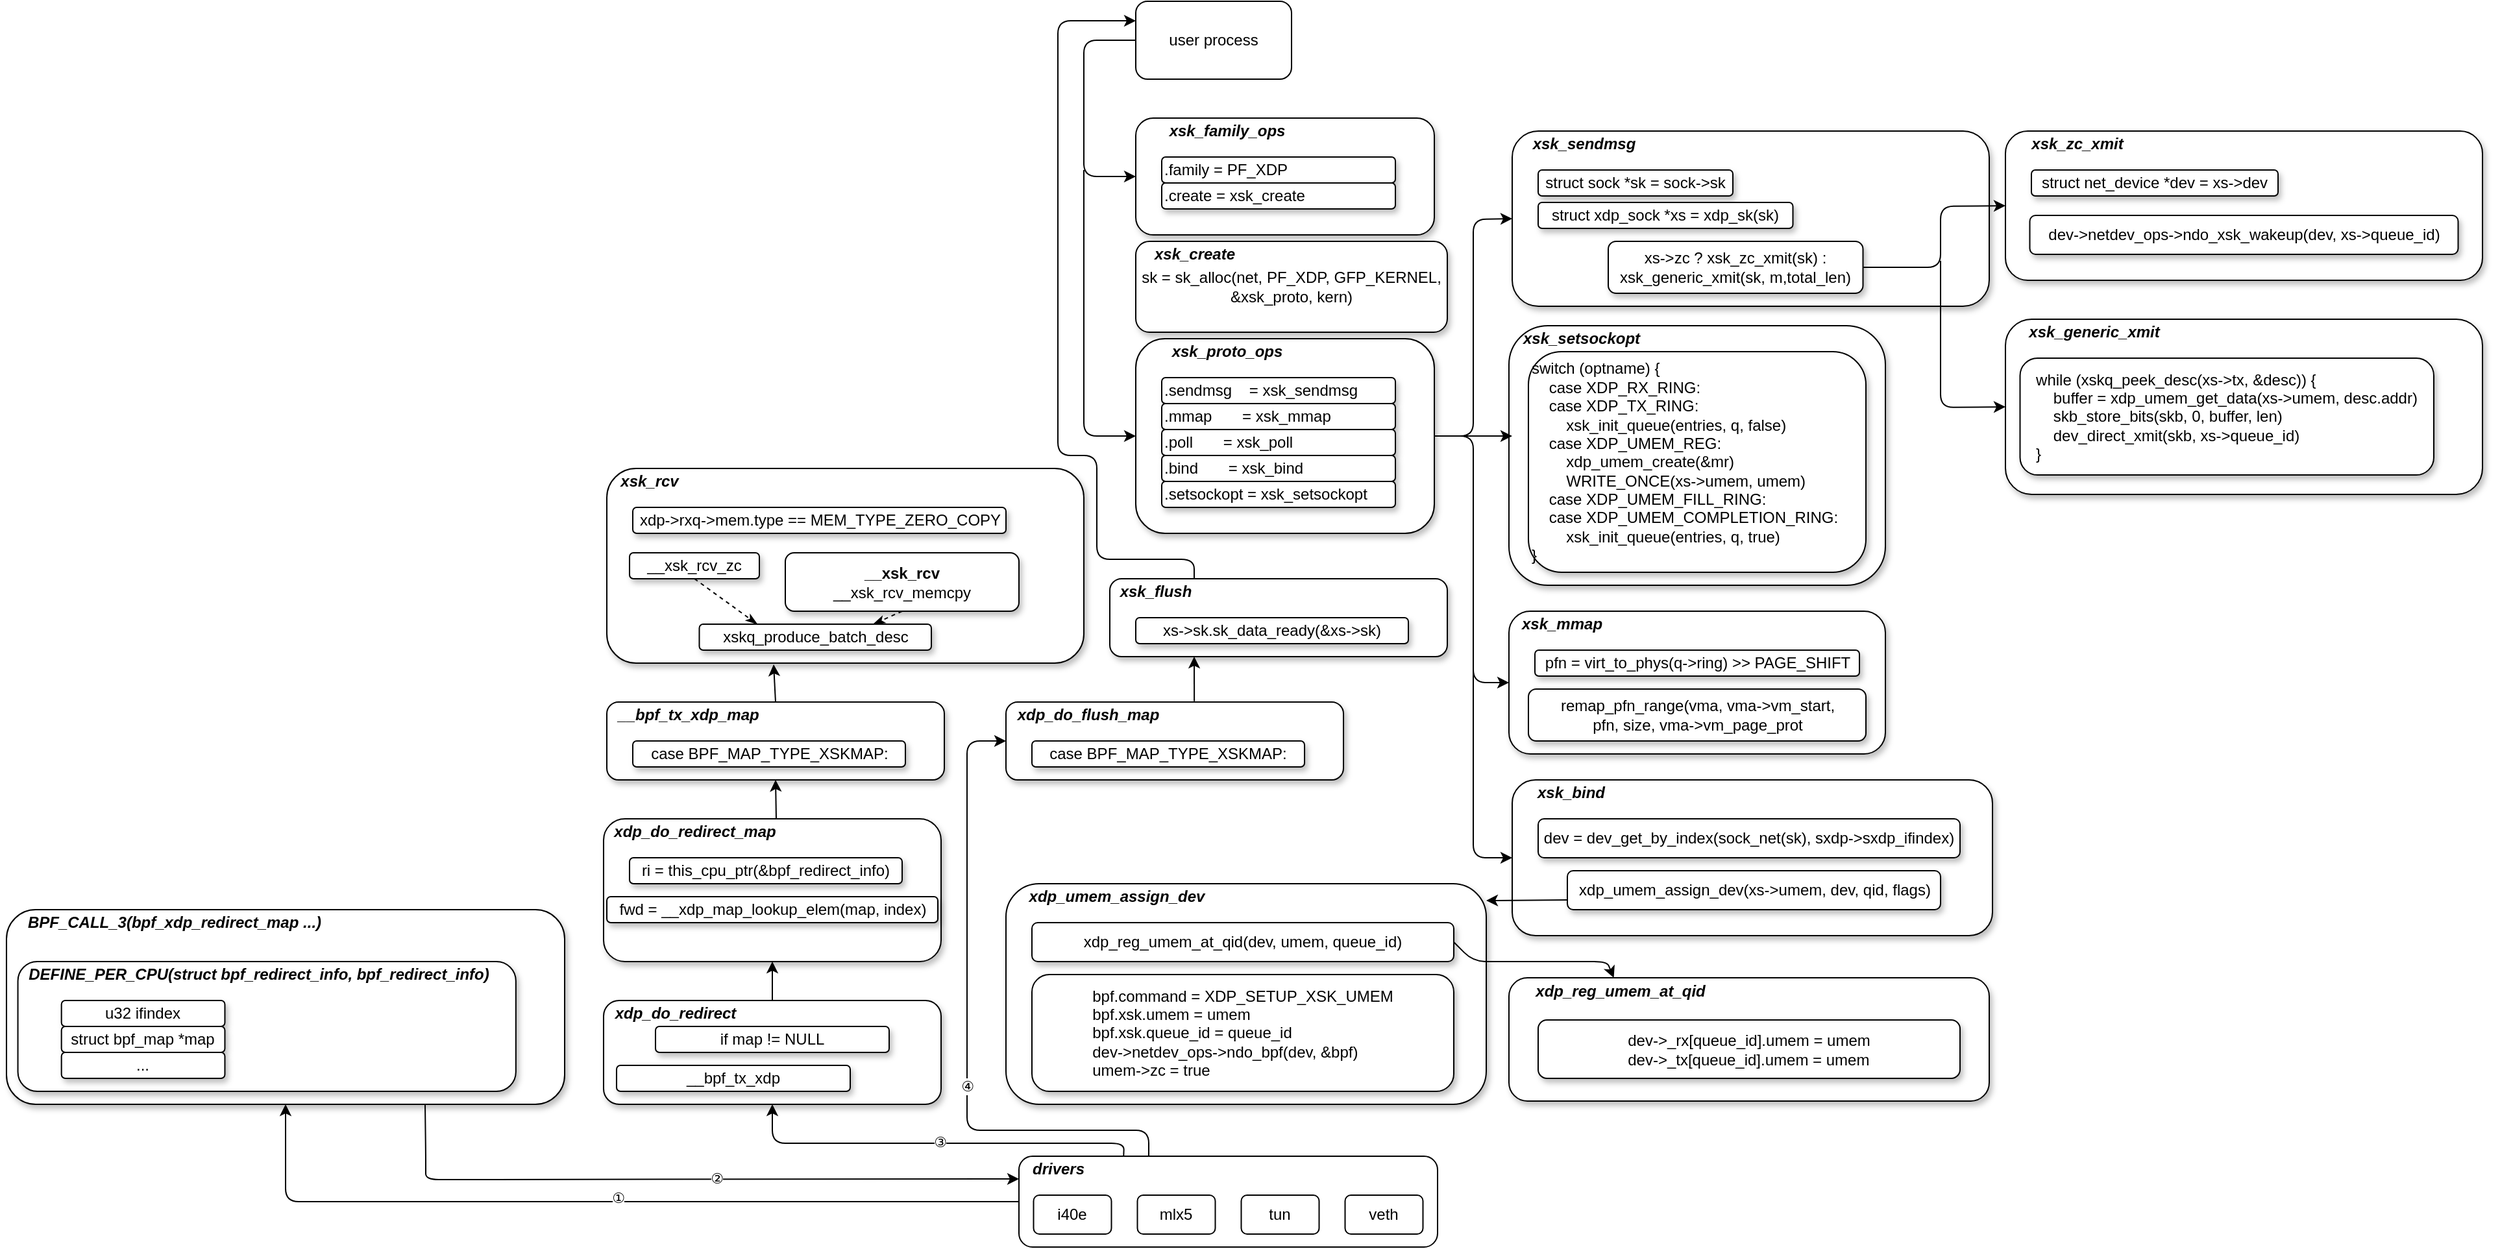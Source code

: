 <mxfile version="13.3.5" type="github">
  <diagram id="UsODh_B02LaGBhSNhIkN" name="第 1 页">
    <mxGraphModel dx="2137" dy="1911" grid="1" gridSize="10" guides="1" tooltips="1" connect="1" arrows="1" fold="1" page="1" pageScale="1" pageWidth="827" pageHeight="1169" math="0" shadow="0">
      <root>
        <mxCell id="0" />
        <mxCell id="1" parent="0" />
        <mxCell id="FbpV2jeqrToNIB41JCx8-16" value="" style="group" vertex="1" connectable="0" parent="1">
          <mxGeometry x="-120" y="-130" width="430" height="150" as="geometry" />
        </mxCell>
        <mxCell id="FbpV2jeqrToNIB41JCx8-5" value="" style="group" vertex="1" connectable="0" parent="FbpV2jeqrToNIB41JCx8-16">
          <mxGeometry width="430" height="150" as="geometry" />
        </mxCell>
        <mxCell id="_XcDRv5XE8WnniG2f3Z3-12" value="" style="rounded=1;whiteSpace=wrap;html=1;shadow=1;" parent="FbpV2jeqrToNIB41JCx8-5" vertex="1">
          <mxGeometry width="430" height="150" as="geometry" />
        </mxCell>
        <mxCell id="_XcDRv5XE8WnniG2f3Z3-13" value="&lt;b&gt;&lt;i&gt;BPF_CALL_3(bpf_xdp_redirect_map ...)&lt;/i&gt;&lt;/b&gt;" style="text;html=1;align=center;verticalAlign=middle;resizable=0;points=[];autosize=1;" parent="FbpV2jeqrToNIB41JCx8-5" vertex="1">
          <mxGeometry x="8.776" width="240" height="20" as="geometry" />
        </mxCell>
        <mxCell id="FbpV2jeqrToNIB41JCx8-4" value="" style="group" vertex="1" connectable="0" parent="FbpV2jeqrToNIB41JCx8-5">
          <mxGeometry x="8.78" y="40" width="411.22" height="100" as="geometry" />
        </mxCell>
        <mxCell id="_XcDRv5XE8WnniG2f3Z3-90" value="" style="rounded=1;whiteSpace=wrap;html=1;shadow=1;" parent="FbpV2jeqrToNIB41JCx8-4" vertex="1">
          <mxGeometry width="383.645" height="100" as="geometry" />
        </mxCell>
        <mxCell id="_XcDRv5XE8WnniG2f3Z3-91" value="&lt;b&gt;&lt;i&gt;DEFINE_PER_CPU(struct bpf_redirect_info, bpf_redirect_info)&lt;/i&gt;&lt;/b&gt;" style="text;html=1;align=center;verticalAlign=middle;resizable=0;points=[];autosize=1;" parent="FbpV2jeqrToNIB41JCx8-4" vertex="1">
          <mxGeometry width="370" height="20" as="geometry" />
        </mxCell>
        <mxCell id="FbpV2jeqrToNIB41JCx8-1" value="u32 ifindex" style="rounded=1;whiteSpace=wrap;html=1;shadow=1;" vertex="1" parent="FbpV2jeqrToNIB41JCx8-4">
          <mxGeometry x="33.569" y="30" width="125.884" height="20" as="geometry" />
        </mxCell>
        <mxCell id="FbpV2jeqrToNIB41JCx8-2" value="struct bpf_map *map" style="rounded=1;whiteSpace=wrap;html=1;shadow=1;" vertex="1" parent="FbpV2jeqrToNIB41JCx8-4">
          <mxGeometry x="33.569" y="50" width="125.884" height="20" as="geometry" />
        </mxCell>
        <mxCell id="FbpV2jeqrToNIB41JCx8-3" value="..." style="rounded=1;whiteSpace=wrap;html=1;shadow=1;" vertex="1" parent="FbpV2jeqrToNIB41JCx8-4">
          <mxGeometry x="33.569" y="70" width="125.884" height="20" as="geometry" />
        </mxCell>
        <mxCell id="FbpV2jeqrToNIB41JCx8-56" value="" style="rounded=1;whiteSpace=wrap;html=1;shadow=1;" vertex="1" parent="1">
          <mxGeometry x="340" y="-60" width="260" height="80" as="geometry" />
        </mxCell>
        <mxCell id="FbpV2jeqrToNIB41JCx8-57" value="&lt;b&gt;&lt;i&gt;xdp_do_redirect&lt;/i&gt;&lt;/b&gt;" style="text;html=1;align=center;verticalAlign=middle;resizable=0;points=[];autosize=1;" vertex="1" parent="1">
          <mxGeometry x="340" y="-60" width="110" height="20" as="geometry" />
        </mxCell>
        <mxCell id="FbpV2jeqrToNIB41JCx8-60" value="__bpf_tx_xdp" style="rounded=1;whiteSpace=wrap;html=1;shadow=1;" vertex="1" parent="1">
          <mxGeometry x="350" y="-10" width="180" height="20" as="geometry" />
        </mxCell>
        <mxCell id="FbpV2jeqrToNIB41JCx8-66" value="" style="rounded=1;whiteSpace=wrap;html=1;shadow=1;" vertex="1" parent="1">
          <mxGeometry x="340" y="-200" width="260" height="110" as="geometry" />
        </mxCell>
        <mxCell id="FbpV2jeqrToNIB41JCx8-67" value="&lt;b&gt;&lt;i&gt;xdp_do_redirect_map&lt;/i&gt;&lt;/b&gt;" style="text;html=1;align=center;verticalAlign=middle;resizable=0;points=[];autosize=1;" vertex="1" parent="1">
          <mxGeometry x="340" y="-200" width="140" height="20" as="geometry" />
        </mxCell>
        <mxCell id="FbpV2jeqrToNIB41JCx8-68" value="ri = this_cpu_ptr(&amp;amp;bpf_redirect_info)" style="rounded=1;whiteSpace=wrap;html=1;shadow=1;" vertex="1" parent="1">
          <mxGeometry x="360" y="-170" width="210" height="20" as="geometry" />
        </mxCell>
        <mxCell id="FbpV2jeqrToNIB41JCx8-69" value="fwd = __xdp_map_lookup_elem(map, index)" style="rounded=1;whiteSpace=wrap;html=1;shadow=1;" vertex="1" parent="1">
          <mxGeometry x="342.5" y="-140" width="255" height="20" as="geometry" />
        </mxCell>
        <mxCell id="FbpV2jeqrToNIB41JCx8-71" value="if map != NULL" style="rounded=1;whiteSpace=wrap;html=1;shadow=1;" vertex="1" parent="1">
          <mxGeometry x="380" y="-40" width="180" height="20" as="geometry" />
        </mxCell>
        <mxCell id="FbpV2jeqrToNIB41JCx8-72" value="" style="rounded=1;whiteSpace=wrap;html=1;shadow=1;" vertex="1" parent="1">
          <mxGeometry x="342.5" y="-290" width="260" height="60" as="geometry" />
        </mxCell>
        <mxCell id="FbpV2jeqrToNIB41JCx8-73" value="&lt;b&gt;&lt;i&gt;__bpf_tx_xdp_map&lt;/i&gt;&lt;/b&gt;" style="text;html=1;align=center;verticalAlign=middle;resizable=0;points=[];autosize=1;" vertex="1" parent="1">
          <mxGeometry x="345" y="-290" width="120" height="20" as="geometry" />
        </mxCell>
        <mxCell id="FbpV2jeqrToNIB41JCx8-74" value="case BPF_MAP_TYPE_XSKMAP:" style="rounded=1;whiteSpace=wrap;html=1;shadow=1;" vertex="1" parent="1">
          <mxGeometry x="362.5" y="-260" width="210" height="20" as="geometry" />
        </mxCell>
        <mxCell id="FbpV2jeqrToNIB41JCx8-76" value="" style="rounded=1;whiteSpace=wrap;html=1;shadow=1;" vertex="1" parent="1">
          <mxGeometry x="342.5" y="-470" width="367.5" height="150" as="geometry" />
        </mxCell>
        <mxCell id="FbpV2jeqrToNIB41JCx8-77" value="&lt;b&gt;&lt;i&gt;xsk_rcv&lt;/i&gt;&lt;/b&gt;" style="text;html=1;align=center;verticalAlign=middle;resizable=0;points=[];autosize=1;" vertex="1" parent="1">
          <mxGeometry x="345" y="-470" width="60" height="20" as="geometry" />
        </mxCell>
        <mxCell id="FbpV2jeqrToNIB41JCx8-78" value="xdp-&amp;gt;rxq-&amp;gt;mem.type == MEM_TYPE_ZERO_COPY" style="rounded=1;whiteSpace=wrap;html=1;shadow=1;" vertex="1" parent="1">
          <mxGeometry x="362.5" y="-440" width="287.5" height="20" as="geometry" />
        </mxCell>
        <mxCell id="FbpV2jeqrToNIB41JCx8-79" value="__xsk_rcv_zc" style="rounded=1;whiteSpace=wrap;html=1;shadow=1;" vertex="1" parent="1">
          <mxGeometry x="360" y="-405" width="100" height="20" as="geometry" />
        </mxCell>
        <mxCell id="FbpV2jeqrToNIB41JCx8-80" value="&lt;b&gt;__xsk_rcv&lt;/b&gt;&lt;br&gt;__xsk_rcv_memcpy" style="rounded=1;whiteSpace=wrap;html=1;shadow=1;" vertex="1" parent="1">
          <mxGeometry x="480" y="-405" width="180" height="45" as="geometry" />
        </mxCell>
        <mxCell id="FbpV2jeqrToNIB41JCx8-81" value="xskq_produce_batch_desc" style="rounded=1;whiteSpace=wrap;html=1;shadow=1;" vertex="1" parent="1">
          <mxGeometry x="413.75" y="-350" width="178.75" height="20" as="geometry" />
        </mxCell>
        <mxCell id="FbpV2jeqrToNIB41JCx8-83" value="" style="rounded=1;whiteSpace=wrap;html=1;shadow=1;" vertex="1" parent="1">
          <mxGeometry x="730" y="-385" width="260" height="60" as="geometry" />
        </mxCell>
        <mxCell id="FbpV2jeqrToNIB41JCx8-84" value="&lt;b&gt;&lt;i&gt;xsk_flush&lt;/i&gt;&lt;/b&gt;" style="text;html=1;align=center;verticalAlign=middle;resizable=0;points=[];autosize=1;" vertex="1" parent="1">
          <mxGeometry x="730" y="-385" width="70" height="20" as="geometry" />
        </mxCell>
        <mxCell id="FbpV2jeqrToNIB41JCx8-85" value="xs-&amp;gt;sk.sk_data_ready(&amp;amp;xs-&amp;gt;sk)" style="rounded=1;whiteSpace=wrap;html=1;shadow=1;" vertex="1" parent="1">
          <mxGeometry x="750" y="-355" width="210" height="20" as="geometry" />
        </mxCell>
        <mxCell id="FbpV2jeqrToNIB41JCx8-86" value="" style="rounded=1;whiteSpace=wrap;html=1;shadow=1;" vertex="1" parent="1">
          <mxGeometry x="650" y="-290" width="260" height="60" as="geometry" />
        </mxCell>
        <mxCell id="FbpV2jeqrToNIB41JCx8-87" value="&lt;b&gt;&lt;i&gt;xdp_do_flush_map&lt;/i&gt;&lt;/b&gt;" style="text;html=1;align=center;verticalAlign=middle;resizable=0;points=[];autosize=1;" vertex="1" parent="1">
          <mxGeometry x="652.5" y="-290" width="120" height="20" as="geometry" />
        </mxCell>
        <mxCell id="FbpV2jeqrToNIB41JCx8-88" value="case BPF_MAP_TYPE_XSKMAP:" style="rounded=1;whiteSpace=wrap;html=1;shadow=1;" vertex="1" parent="1">
          <mxGeometry x="670" y="-260" width="210" height="20" as="geometry" />
        </mxCell>
        <mxCell id="FbpV2jeqrToNIB41JCx8-139" value="" style="rounded=1;whiteSpace=wrap;html=1;shadow=1;" vertex="1" parent="1">
          <mxGeometry x="650" y="-150" width="370" height="170" as="geometry" />
        </mxCell>
        <mxCell id="FbpV2jeqrToNIB41JCx8-140" value="&lt;b&gt;&lt;i&gt;xdp_umem_assign_dev&lt;/i&gt;&lt;/b&gt;" style="text;html=1;align=center;verticalAlign=middle;resizable=0;points=[];autosize=1;" vertex="1" parent="1">
          <mxGeometry x="660" y="-150" width="150" height="20" as="geometry" />
        </mxCell>
        <mxCell id="FbpV2jeqrToNIB41JCx8-141" value="xdp_reg_umem_at_qid(dev, umem, queue_id)" style="rounded=1;whiteSpace=wrap;html=1;shadow=1;align=center;" vertex="1" parent="1">
          <mxGeometry x="670" y="-120" width="325" height="30" as="geometry" />
        </mxCell>
        <mxCell id="FbpV2jeqrToNIB41JCx8-143" value="&lt;div style=&quot;text-align: left&quot;&gt;&lt;span&gt;bpf.command = XDP_SETUP_XSK_UMEM&lt;/span&gt;&lt;/div&gt;&lt;div style=&quot;text-align: left&quot;&gt;&lt;span&gt;bpf.xsk.umem = umem&lt;/span&gt;&lt;/div&gt;&lt;div style=&quot;text-align: left&quot;&gt;&lt;span&gt;bpf.xsk.queue_id = queue_id&lt;/span&gt;&lt;/div&gt;&lt;div style=&quot;text-align: left&quot;&gt;&lt;span&gt;dev-&amp;gt;netdev_ops-&amp;gt;ndo_bpf(dev, &amp;amp;bpf)&lt;/span&gt;&lt;/div&gt;&lt;div style=&quot;text-align: left&quot;&gt;&lt;span&gt;umem-&amp;gt;zc = true&lt;/span&gt;&lt;/div&gt;" style="rounded=1;whiteSpace=wrap;html=1;shadow=1;align=center;" vertex="1" parent="1">
          <mxGeometry x="670" y="-80" width="325" height="90" as="geometry" />
        </mxCell>
        <mxCell id="FbpV2jeqrToNIB41JCx8-144" value="" style="rounded=1;whiteSpace=wrap;html=1;shadow=1;" vertex="1" parent="1">
          <mxGeometry x="1037.5" y="-77.5" width="370" height="95" as="geometry" />
        </mxCell>
        <mxCell id="FbpV2jeqrToNIB41JCx8-145" value="&lt;b&gt;&lt;i&gt;xdp_reg_umem_at_qid&lt;/i&gt;&lt;/b&gt;" style="text;html=1;align=center;verticalAlign=middle;resizable=0;points=[];autosize=1;" vertex="1" parent="1">
          <mxGeometry x="1047.5" y="-77.5" width="150" height="20" as="geometry" />
        </mxCell>
        <mxCell id="FbpV2jeqrToNIB41JCx8-147" value="&lt;div style=&quot;text-align: left&quot;&gt;dev-&amp;gt;_rx[queue_id].umem = umem&lt;br&gt;&lt;/div&gt;&lt;div style=&quot;text-align: left&quot;&gt;dev-&amp;gt;_tx[queue_id].umem = umem&lt;br&gt;&lt;/div&gt;" style="rounded=1;whiteSpace=wrap;html=1;shadow=1;align=center;" vertex="1" parent="1">
          <mxGeometry x="1060" y="-45" width="325" height="45" as="geometry" />
        </mxCell>
        <mxCell id="FbpV2jeqrToNIB41JCx8-149" value="" style="group" vertex="1" connectable="0" parent="1">
          <mxGeometry x="1430" y="-780" width="370" height="480" as="geometry" />
        </mxCell>
        <mxCell id="FbpV2jeqrToNIB41JCx8-50" value="" style="rounded=1;whiteSpace=wrap;html=1;shadow=1;" vertex="1" parent="FbpV2jeqrToNIB41JCx8-149">
          <mxGeometry x="-392.5" y="420" width="290" height="110" as="geometry" />
        </mxCell>
        <mxCell id="FbpV2jeqrToNIB41JCx8-51" value="&lt;span&gt;&lt;b&gt;&lt;i&gt;xsk_mmap&lt;/i&gt;&lt;/b&gt;&lt;/span&gt;" style="text;html=1;align=center;verticalAlign=middle;resizable=0;points=[];autosize=1;" vertex="1" parent="FbpV2jeqrToNIB41JCx8-149">
          <mxGeometry x="-392.5" y="420" width="80" height="20" as="geometry" />
        </mxCell>
        <mxCell id="FbpV2jeqrToNIB41JCx8-52" value="pfn = virt_to_phys(q-&amp;gt;ring) &amp;gt;&amp;gt; PAGE_SHIFT" style="rounded=1;whiteSpace=wrap;html=1;shadow=1;" vertex="1" parent="FbpV2jeqrToNIB41JCx8-149">
          <mxGeometry x="-372.5" y="450" width="250" height="20" as="geometry" />
        </mxCell>
        <mxCell id="FbpV2jeqrToNIB41JCx8-53" value="remap_pfn_range(vma, vma-&amp;gt;vm_start, pfn,&amp;nbsp;size, vma-&amp;gt;vm_page_prot" style="rounded=1;whiteSpace=wrap;html=1;shadow=1;" vertex="1" parent="FbpV2jeqrToNIB41JCx8-149">
          <mxGeometry x="-377.5" y="480" width="260" height="40" as="geometry" />
        </mxCell>
        <mxCell id="FbpV2jeqrToNIB41JCx8-150" value="" style="group" vertex="1" connectable="0" parent="1">
          <mxGeometry x="70" y="-480" width="240" height="335" as="geometry" />
        </mxCell>
        <mxCell id="FbpV2jeqrToNIB41JCx8-124" value="" style="group" vertex="1" connectable="0" parent="FbpV2jeqrToNIB41JCx8-150">
          <mxGeometry x="680" y="-90" width="230" height="150" as="geometry" />
        </mxCell>
        <mxCell id="FbpV2jeqrToNIB41JCx8-125" value="" style="rounded=1;whiteSpace=wrap;html=1;shadow=1;" vertex="1" parent="FbpV2jeqrToNIB41JCx8-124">
          <mxGeometry width="230" height="150" as="geometry" />
        </mxCell>
        <mxCell id="FbpV2jeqrToNIB41JCx8-126" value="&lt;b&gt;&lt;i&gt;xsk_proto_ops&lt;/i&gt;&lt;/b&gt;" style="text;html=1;align=center;verticalAlign=middle;resizable=0;points=[];autosize=1;" vertex="1" parent="FbpV2jeqrToNIB41JCx8-124">
          <mxGeometry x="20" width="100" height="20" as="geometry" />
        </mxCell>
        <mxCell id="FbpV2jeqrToNIB41JCx8-127" value=".sendmsg&amp;nbsp; &amp;nbsp; = xsk_sendmsg" style="rounded=1;whiteSpace=wrap;html=1;shadow=1;align=left;" vertex="1" parent="FbpV2jeqrToNIB41JCx8-124">
          <mxGeometry x="20" y="30" width="180" height="20" as="geometry" />
        </mxCell>
        <mxCell id="FbpV2jeqrToNIB41JCx8-128" value=".mmap&amp;nbsp; &amp;nbsp; &amp;nbsp; &amp;nbsp;= xsk_mmap" style="rounded=1;whiteSpace=wrap;html=1;shadow=1;align=left;" vertex="1" parent="FbpV2jeqrToNIB41JCx8-124">
          <mxGeometry x="20" y="50" width="180" height="20" as="geometry" />
        </mxCell>
        <mxCell id="FbpV2jeqrToNIB41JCx8-129" value=".poll&amp;nbsp; &amp;nbsp; &amp;nbsp; &amp;nbsp;= xsk_poll" style="rounded=1;whiteSpace=wrap;html=1;shadow=1;align=left;" vertex="1" parent="FbpV2jeqrToNIB41JCx8-124">
          <mxGeometry x="20" y="70" width="180" height="20" as="geometry" />
        </mxCell>
        <mxCell id="FbpV2jeqrToNIB41JCx8-130" value=".bind&amp;nbsp; &amp;nbsp; &amp;nbsp; &amp;nbsp;= xsk_bind" style="rounded=1;whiteSpace=wrap;html=1;shadow=1;align=left;" vertex="1" parent="FbpV2jeqrToNIB41JCx8-124">
          <mxGeometry x="20" y="90" width="180" height="20" as="geometry" />
        </mxCell>
        <mxCell id="FbpV2jeqrToNIB41JCx8-131" value=".setsockopt = xsk_setsockopt" style="rounded=1;whiteSpace=wrap;html=1;shadow=1;align=left;" vertex="1" parent="FbpV2jeqrToNIB41JCx8-124">
          <mxGeometry x="20" y="110" width="180" height="20" as="geometry" />
        </mxCell>
        <mxCell id="FbpV2jeqrToNIB41JCx8-152" value="" style="group" vertex="1" connectable="0" parent="1">
          <mxGeometry x="660" y="60" width="322.5" height="70" as="geometry" />
        </mxCell>
        <mxCell id="FbpV2jeqrToNIB41JCx8-89" value="" style="rounded=1;whiteSpace=wrap;html=1;" vertex="1" parent="FbpV2jeqrToNIB41JCx8-152">
          <mxGeometry width="322.5" height="70" as="geometry" />
        </mxCell>
        <mxCell id="FbpV2jeqrToNIB41JCx8-61" value="i40e" style="rounded=1;whiteSpace=wrap;html=1;" vertex="1" parent="FbpV2jeqrToNIB41JCx8-152">
          <mxGeometry x="11.25" y="30" width="60" height="30" as="geometry" />
        </mxCell>
        <mxCell id="FbpV2jeqrToNIB41JCx8-63" value="mlx5" style="rounded=1;whiteSpace=wrap;html=1;" vertex="1" parent="FbpV2jeqrToNIB41JCx8-152">
          <mxGeometry x="91.25" y="30" width="60" height="30" as="geometry" />
        </mxCell>
        <mxCell id="FbpV2jeqrToNIB41JCx8-64" value="tun" style="rounded=1;whiteSpace=wrap;html=1;" vertex="1" parent="FbpV2jeqrToNIB41JCx8-152">
          <mxGeometry x="171.25" y="30" width="60" height="30" as="geometry" />
        </mxCell>
        <mxCell id="FbpV2jeqrToNIB41JCx8-65" value="veth" style="rounded=1;whiteSpace=wrap;html=1;" vertex="1" parent="FbpV2jeqrToNIB41JCx8-152">
          <mxGeometry x="251.25" y="30" width="60" height="30" as="geometry" />
        </mxCell>
        <mxCell id="FbpV2jeqrToNIB41JCx8-90" value="&lt;b&gt;&lt;i&gt;drivers&lt;/i&gt;&lt;/b&gt;" style="text;html=1;align=center;verticalAlign=middle;resizable=0;points=[];autosize=1;" vertex="1" parent="FbpV2jeqrToNIB41JCx8-152">
          <mxGeometry width="60" height="20" as="geometry" />
        </mxCell>
        <mxCell id="FbpV2jeqrToNIB41JCx8-121" value="" style="rounded=1;whiteSpace=wrap;html=1;shadow=1;" vertex="1" parent="1">
          <mxGeometry x="1040" y="-230" width="370" height="120" as="geometry" />
        </mxCell>
        <mxCell id="FbpV2jeqrToNIB41JCx8-122" value="&lt;b&gt;&lt;i&gt;xsk_bind&lt;/i&gt;&lt;/b&gt;" style="text;html=1;align=center;verticalAlign=middle;resizable=0;points=[];autosize=1;" vertex="1" parent="1">
          <mxGeometry x="1050" y="-230" width="70" height="20" as="geometry" />
        </mxCell>
        <mxCell id="FbpV2jeqrToNIB41JCx8-123" value="dev = dev_get_by_index(sock_net(sk), sxdp-&amp;gt;sxdp_ifindex)" style="rounded=1;whiteSpace=wrap;html=1;shadow=1;align=center;" vertex="1" parent="1">
          <mxGeometry x="1060" y="-200" width="325" height="30" as="geometry" />
        </mxCell>
        <mxCell id="FbpV2jeqrToNIB41JCx8-138" value="xdp_umem_assign_dev(xs-&amp;gt;umem, dev, qid, flags)" style="rounded=1;whiteSpace=wrap;html=1;shadow=1;align=center;" vertex="1" parent="1">
          <mxGeometry x="1082.5" y="-160" width="287.5" height="30" as="geometry" />
        </mxCell>
        <mxCell id="FbpV2jeqrToNIB41JCx8-117" value="" style="rounded=1;whiteSpace=wrap;html=1;shadow=1;" vertex="1" parent="1">
          <mxGeometry x="1037.5" y="-580" width="290" height="200" as="geometry" />
        </mxCell>
        <mxCell id="FbpV2jeqrToNIB41JCx8-118" value="&lt;b&gt;&lt;i&gt;xsk_setsockopt&lt;/i&gt;&lt;/b&gt;" style="text;html=1;align=center;verticalAlign=middle;resizable=0;points=[];autosize=1;" vertex="1" parent="1">
          <mxGeometry x="1037.5" y="-580" width="110" height="20" as="geometry" />
        </mxCell>
        <mxCell id="FbpV2jeqrToNIB41JCx8-120" value="switch (optname) {&lt;br&gt;&amp;nbsp; &amp;nbsp;&amp;nbsp;case XDP_RX_RING:&lt;br&gt;&amp;nbsp; &amp;nbsp;&amp;nbsp;case XDP_TX_RING:&lt;br&gt;&amp;nbsp; &amp;nbsp; &amp;nbsp; &amp;nbsp;&amp;nbsp;xsk_init_queue(entries, q, false)&lt;br&gt;&amp;nbsp; &amp;nbsp;&amp;nbsp;case XDP_UMEM_REG:&lt;br&gt;&amp;nbsp; &amp;nbsp; &amp;nbsp; &amp;nbsp;&amp;nbsp;xdp_umem_create(&amp;amp;mr)&lt;br&gt;&amp;nbsp; &amp;nbsp; &amp;nbsp; &amp;nbsp;&amp;nbsp;WRITE_ONCE(xs-&amp;gt;umem, umem)&lt;br&gt;&amp;nbsp; &amp;nbsp;&amp;nbsp;case XDP_UMEM_FILL_RING:&lt;br&gt;&amp;nbsp; &amp;nbsp;&amp;nbsp;case XDP_UMEM_COMPLETION_RING:&lt;br&gt;&amp;nbsp; &amp;nbsp; &amp;nbsp; &amp;nbsp;&amp;nbsp;xsk_init_queue(entries, q, true)&lt;br&gt;}" style="rounded=1;whiteSpace=wrap;html=1;shadow=1;align=left;" vertex="1" parent="1">
          <mxGeometry x="1052.5" y="-560" width="260" height="170" as="geometry" />
        </mxCell>
        <mxCell id="FbpV2jeqrToNIB41JCx8-91" value="" style="rounded=1;whiteSpace=wrap;html=1;shadow=1;" vertex="1" parent="1">
          <mxGeometry x="1040" y="-730" width="367.5" height="135" as="geometry" />
        </mxCell>
        <mxCell id="FbpV2jeqrToNIB41JCx8-92" value="&lt;b&gt;&lt;i&gt;xsk_sendmsg&lt;/i&gt;&lt;/b&gt;" style="text;html=1;align=center;verticalAlign=middle;resizable=0;points=[];autosize=1;" vertex="1" parent="1">
          <mxGeometry x="1050" y="-730" width="90" height="20" as="geometry" />
        </mxCell>
        <mxCell id="FbpV2jeqrToNIB41JCx8-93" value="struct sock *sk = sock-&amp;gt;sk" style="rounded=1;whiteSpace=wrap;html=1;shadow=1;" vertex="1" parent="1">
          <mxGeometry x="1060" y="-700" width="150" height="20" as="geometry" />
        </mxCell>
        <mxCell id="FbpV2jeqrToNIB41JCx8-97" value="struct xdp_sock *xs = xdp_sk(sk)" style="rounded=1;whiteSpace=wrap;html=1;shadow=1;" vertex="1" parent="1">
          <mxGeometry x="1060" y="-675" width="196.25" height="20" as="geometry" />
        </mxCell>
        <mxCell id="FbpV2jeqrToNIB41JCx8-98" value="xs-&amp;gt;zc ?&amp;nbsp;xsk_zc_xmit(sk) : xsk_generic_xmit(sk, m,total_len)" style="rounded=1;whiteSpace=wrap;html=1;shadow=1;" vertex="1" parent="1">
          <mxGeometry x="1114" y="-645" width="196.25" height="40" as="geometry" />
        </mxCell>
        <mxCell id="FbpV2jeqrToNIB41JCx8-106" value="" style="rounded=1;whiteSpace=wrap;html=1;shadow=1;" vertex="1" parent="1">
          <mxGeometry x="1420" y="-730" width="367.5" height="115" as="geometry" />
        </mxCell>
        <mxCell id="FbpV2jeqrToNIB41JCx8-107" value="&lt;b&gt;&lt;i&gt;xsk_zc_xmit&lt;/i&gt;&lt;/b&gt;" style="text;html=1;align=center;verticalAlign=middle;resizable=0;points=[];autosize=1;" vertex="1" parent="1">
          <mxGeometry x="1430" y="-730" width="90" height="20" as="geometry" />
        </mxCell>
        <mxCell id="FbpV2jeqrToNIB41JCx8-108" value="struct net_device *dev = xs-&amp;gt;dev" style="rounded=1;whiteSpace=wrap;html=1;shadow=1;" vertex="1" parent="1">
          <mxGeometry x="1440" y="-700" width="190" height="20" as="geometry" />
        </mxCell>
        <mxCell id="FbpV2jeqrToNIB41JCx8-110" value="dev-&amp;gt;netdev_ops-&amp;gt;ndo_xsk_wakeup(dev, xs-&amp;gt;queue_id)" style="rounded=1;whiteSpace=wrap;html=1;shadow=1;" vertex="1" parent="1">
          <mxGeometry x="1438.75" y="-665" width="330" height="30" as="geometry" />
        </mxCell>
        <mxCell id="FbpV2jeqrToNIB41JCx8-111" value="" style="rounded=1;whiteSpace=wrap;html=1;shadow=1;" vertex="1" parent="1">
          <mxGeometry x="1420" y="-585" width="367.5" height="135" as="geometry" />
        </mxCell>
        <mxCell id="FbpV2jeqrToNIB41JCx8-112" value="&lt;b&gt;&lt;i&gt;xsk_generic_xmit&lt;/i&gt;&lt;/b&gt;" style="text;html=1;align=center;verticalAlign=middle;resizable=0;points=[];autosize=1;" vertex="1" parent="1">
          <mxGeometry x="1427.5" y="-585" width="120" height="20" as="geometry" />
        </mxCell>
        <mxCell id="FbpV2jeqrToNIB41JCx8-114" value="&lt;div style=&quot;text-align: left&quot;&gt;&lt;span&gt;while (xskq_peek_desc(xs-&amp;gt;tx, &amp;amp;desc)) {&lt;/span&gt;&lt;/div&gt;&lt;div style=&quot;text-align: left&quot;&gt;&amp;nbsp; &amp;nbsp;&amp;nbsp;buffer = xdp_umem_get_data(xs-&amp;gt;umem, desc.addr)&lt;/div&gt;&lt;div style=&quot;text-align: left&quot;&gt;&amp;nbsp; &amp;nbsp;&amp;nbsp;skb_store_bits(skb, 0, buffer, len)&lt;/div&gt;&lt;div style=&quot;text-align: left&quot;&gt;&amp;nbsp; &amp;nbsp; dev_direct_xmit(skb, xs-&amp;gt;queue_id)&lt;br&gt;&lt;/div&gt;&lt;div style=&quot;text-align: left&quot;&gt;&lt;span&gt;}&lt;/span&gt;&lt;/div&gt;" style="rounded=1;whiteSpace=wrap;html=1;shadow=1;" vertex="1" parent="1">
          <mxGeometry x="1431.25" y="-555" width="318.75" height="90" as="geometry" />
        </mxCell>
        <mxCell id="FbpV2jeqrToNIB41JCx8-154" value="" style="endArrow=classic;html=1;exitX=0;exitY=0.5;exitDx=0;exitDy=0;entryX=0.5;entryY=1;entryDx=0;entryDy=0;" edge="1" parent="1" source="FbpV2jeqrToNIB41JCx8-89" target="_XcDRv5XE8WnniG2f3Z3-12">
          <mxGeometry width="50" height="50" relative="1" as="geometry">
            <mxPoint x="460" y="-130" as="sourcePoint" />
            <mxPoint x="510" y="-180" as="targetPoint" />
            <Array as="points">
              <mxPoint x="95" y="95" />
            </Array>
          </mxGeometry>
        </mxCell>
        <mxCell id="FbpV2jeqrToNIB41JCx8-155" value="①" style="edgeLabel;html=1;align=center;verticalAlign=middle;resizable=0;points=[];" vertex="1" connectable="0" parent="FbpV2jeqrToNIB41JCx8-154">
          <mxGeometry x="-0.035" y="-3" relative="1" as="geometry">
            <mxPoint as="offset" />
          </mxGeometry>
        </mxCell>
        <mxCell id="FbpV2jeqrToNIB41JCx8-156" value="" style="endArrow=classic;html=1;entryX=0;entryY=0.25;entryDx=0;entryDy=0;exitX=0.75;exitY=1;exitDx=0;exitDy=0;" edge="1" parent="1" source="_XcDRv5XE8WnniG2f3Z3-12" target="FbpV2jeqrToNIB41JCx8-89">
          <mxGeometry width="50" height="50" relative="1" as="geometry">
            <mxPoint x="530" y="-100" as="sourcePoint" />
            <mxPoint x="580" y="-150" as="targetPoint" />
            <Array as="points">
              <mxPoint x="203" y="60" />
              <mxPoint x="203" y="78" />
            </Array>
          </mxGeometry>
        </mxCell>
        <mxCell id="FbpV2jeqrToNIB41JCx8-157" value="②" style="edgeLabel;html=1;align=center;verticalAlign=middle;resizable=0;points=[];" vertex="1" connectable="0" parent="FbpV2jeqrToNIB41JCx8-156">
          <mxGeometry x="0.094" y="1" relative="1" as="geometry">
            <mxPoint as="offset" />
          </mxGeometry>
        </mxCell>
        <mxCell id="FbpV2jeqrToNIB41JCx8-158" value="" style="endArrow=classic;html=1;exitX=0.25;exitY=0;exitDx=0;exitDy=0;entryX=0.5;entryY=1;entryDx=0;entryDy=0;" edge="1" parent="1" source="FbpV2jeqrToNIB41JCx8-89" target="FbpV2jeqrToNIB41JCx8-56">
          <mxGeometry width="50" height="50" relative="1" as="geometry">
            <mxPoint x="490" y="-40" as="sourcePoint" />
            <mxPoint x="540" y="-90" as="targetPoint" />
            <Array as="points">
              <mxPoint x="741" y="50" />
              <mxPoint x="470" y="50" />
            </Array>
          </mxGeometry>
        </mxCell>
        <mxCell id="FbpV2jeqrToNIB41JCx8-159" value="③" style="edgeLabel;html=1;align=center;verticalAlign=middle;resizable=0;points=[];" vertex="1" connectable="0" parent="FbpV2jeqrToNIB41JCx8-158">
          <mxGeometry x="-0.022" y="-1" relative="1" as="geometry">
            <mxPoint as="offset" />
          </mxGeometry>
        </mxCell>
        <mxCell id="FbpV2jeqrToNIB41JCx8-160" value="" style="endArrow=classic;html=1;entryX=0.5;entryY=1;entryDx=0;entryDy=0;" edge="1" parent="1" source="FbpV2jeqrToNIB41JCx8-56" target="FbpV2jeqrToNIB41JCx8-66">
          <mxGeometry width="50" height="50" relative="1" as="geometry">
            <mxPoint x="520" y="-150" as="sourcePoint" />
            <mxPoint x="570" y="-200" as="targetPoint" />
          </mxGeometry>
        </mxCell>
        <mxCell id="FbpV2jeqrToNIB41JCx8-161" value="" style="endArrow=classic;html=1;entryX=0.5;entryY=1;entryDx=0;entryDy=0;" edge="1" parent="1" target="FbpV2jeqrToNIB41JCx8-72">
          <mxGeometry width="50" height="50" relative="1" as="geometry">
            <mxPoint x="473" y="-200" as="sourcePoint" />
            <mxPoint x="570" y="-200" as="targetPoint" />
          </mxGeometry>
        </mxCell>
        <mxCell id="FbpV2jeqrToNIB41JCx8-162" value="" style="endArrow=classic;html=1;exitX=0.5;exitY=0;exitDx=0;exitDy=0;" edge="1" parent="1" source="FbpV2jeqrToNIB41JCx8-72">
          <mxGeometry width="50" height="50" relative="1" as="geometry">
            <mxPoint x="500" y="-250" as="sourcePoint" />
            <mxPoint x="471" y="-319" as="targetPoint" />
          </mxGeometry>
        </mxCell>
        <mxCell id="FbpV2jeqrToNIB41JCx8-163" value="" style="endArrow=classicThin;dashed=1;html=1;exitX=0.5;exitY=1;exitDx=0;exitDy=0;entryX=0.25;entryY=0;entryDx=0;entryDy=0;endFill=1;" edge="1" parent="1" source="FbpV2jeqrToNIB41JCx8-79" target="FbpV2jeqrToNIB41JCx8-81">
          <mxGeometry width="50" height="50" relative="1" as="geometry">
            <mxPoint x="550" y="-220" as="sourcePoint" />
            <mxPoint x="600" y="-270" as="targetPoint" />
          </mxGeometry>
        </mxCell>
        <mxCell id="FbpV2jeqrToNIB41JCx8-164" value="" style="endArrow=classicThin;dashed=1;html=1;exitX=0.5;exitY=1;exitDx=0;exitDy=0;entryX=0.75;entryY=0;entryDx=0;entryDy=0;endFill=1;" edge="1" parent="1" source="FbpV2jeqrToNIB41JCx8-80" target="FbpV2jeqrToNIB41JCx8-81">
          <mxGeometry width="50" height="50" relative="1" as="geometry">
            <mxPoint x="420" y="-375" as="sourcePoint" />
            <mxPoint x="468.438" y="-340" as="targetPoint" />
          </mxGeometry>
        </mxCell>
        <mxCell id="FbpV2jeqrToNIB41JCx8-165" value="" style="endArrow=classic;html=1;entryX=0;entryY=0.5;entryDx=0;entryDy=0;" edge="1" parent="1" target="FbpV2jeqrToNIB41JCx8-86">
          <mxGeometry width="50" height="50" relative="1" as="geometry">
            <mxPoint x="760" y="60" as="sourcePoint" />
            <mxPoint x="600" y="-180" as="targetPoint" />
            <Array as="points">
              <mxPoint x="760" y="40" />
              <mxPoint x="620" y="40" />
              <mxPoint x="620" y="-260" />
            </Array>
          </mxGeometry>
        </mxCell>
        <mxCell id="FbpV2jeqrToNIB41JCx8-166" value="④" style="edgeLabel;html=1;align=center;verticalAlign=middle;resizable=0;points=[];" vertex="1" connectable="0" parent="FbpV2jeqrToNIB41JCx8-165">
          <mxGeometry x="-0.207" relative="1" as="geometry">
            <mxPoint as="offset" />
          </mxGeometry>
        </mxCell>
        <mxCell id="FbpV2jeqrToNIB41JCx8-167" value="" style="endArrow=classic;html=1;entryX=0.25;entryY=1;entryDx=0;entryDy=0;exitX=0.558;exitY=-0.011;exitDx=0;exitDy=0;exitPerimeter=0;" edge="1" parent="1" source="FbpV2jeqrToNIB41JCx8-86" target="FbpV2jeqrToNIB41JCx8-83">
          <mxGeometry width="50" height="50" relative="1" as="geometry">
            <mxPoint x="550" y="-130" as="sourcePoint" />
            <mxPoint x="600" y="-180" as="targetPoint" />
          </mxGeometry>
        </mxCell>
        <mxCell id="FbpV2jeqrToNIB41JCx8-168" value="" style="endArrow=classic;html=1;entryX=0;entryY=0.5;entryDx=0;entryDy=0;exitX=1;exitY=0.5;exitDx=0;exitDy=0;" edge="1" parent="1" source="FbpV2jeqrToNIB41JCx8-125" target="FbpV2jeqrToNIB41JCx8-91">
          <mxGeometry width="50" height="50" relative="1" as="geometry">
            <mxPoint x="960" y="-370" as="sourcePoint" />
            <mxPoint x="1010" y="-420" as="targetPoint" />
            <Array as="points">
              <mxPoint x="1010" y="-495" />
              <mxPoint x="1010" y="-662" />
            </Array>
          </mxGeometry>
        </mxCell>
        <mxCell id="FbpV2jeqrToNIB41JCx8-169" value="" style="endArrow=classic;html=1;exitX=1;exitY=0.5;exitDx=0;exitDy=0;" edge="1" parent="1" source="FbpV2jeqrToNIB41JCx8-125">
          <mxGeometry width="50" height="50" relative="1" as="geometry">
            <mxPoint x="960" y="-370" as="sourcePoint" />
            <mxPoint x="1040" y="-495" as="targetPoint" />
          </mxGeometry>
        </mxCell>
        <mxCell id="FbpV2jeqrToNIB41JCx8-170" value="" style="endArrow=classic;html=1;entryX=0;entryY=0.5;entryDx=0;entryDy=0;exitX=1;exitY=0.5;exitDx=0;exitDy=0;" edge="1" parent="1" source="FbpV2jeqrToNIB41JCx8-125" target="FbpV2jeqrToNIB41JCx8-50">
          <mxGeometry width="50" height="50" relative="1" as="geometry">
            <mxPoint x="960" y="-370" as="sourcePoint" />
            <mxPoint x="1010" y="-420" as="targetPoint" />
            <Array as="points">
              <mxPoint x="1010" y="-495" />
              <mxPoint x="1010" y="-305" />
            </Array>
          </mxGeometry>
        </mxCell>
        <mxCell id="FbpV2jeqrToNIB41JCx8-171" value="" style="endArrow=classic;html=1;entryX=0;entryY=0.5;entryDx=0;entryDy=0;" edge="1" parent="1" target="FbpV2jeqrToNIB41JCx8-121">
          <mxGeometry width="50" height="50" relative="1" as="geometry">
            <mxPoint x="1010" y="-320" as="sourcePoint" />
            <mxPoint x="1010" y="-300" as="targetPoint" />
            <Array as="points">
              <mxPoint x="1010" y="-170" />
            </Array>
          </mxGeometry>
        </mxCell>
        <mxCell id="FbpV2jeqrToNIB41JCx8-172" value="" style="endArrow=classic;html=1;entryX=0;entryY=0.5;entryDx=0;entryDy=0;exitX=1;exitY=0.5;exitDx=0;exitDy=0;" edge="1" parent="1" source="FbpV2jeqrToNIB41JCx8-98" target="FbpV2jeqrToNIB41JCx8-106">
          <mxGeometry width="50" height="50" relative="1" as="geometry">
            <mxPoint x="1240" y="-350" as="sourcePoint" />
            <mxPoint x="1290" y="-400" as="targetPoint" />
            <Array as="points">
              <mxPoint x="1370" y="-625" />
              <mxPoint x="1370" y="-672" />
            </Array>
          </mxGeometry>
        </mxCell>
        <mxCell id="FbpV2jeqrToNIB41JCx8-173" value="" style="endArrow=classic;html=1;entryX=0;entryY=0.5;entryDx=0;entryDy=0;" edge="1" parent="1" target="FbpV2jeqrToNIB41JCx8-111">
          <mxGeometry width="50" height="50" relative="1" as="geometry">
            <mxPoint x="1370" y="-630" as="sourcePoint" />
            <mxPoint x="1290" y="-400" as="targetPoint" />
            <Array as="points">
              <mxPoint x="1370" y="-517" />
            </Array>
          </mxGeometry>
        </mxCell>
        <mxCell id="FbpV2jeqrToNIB41JCx8-174" value="" style="endArrow=classic;html=1;exitX=0;exitY=0.75;exitDx=0;exitDy=0;" edge="1" parent="1" source="FbpV2jeqrToNIB41JCx8-138">
          <mxGeometry width="50" height="50" relative="1" as="geometry">
            <mxPoint x="1160" y="-220" as="sourcePoint" />
            <mxPoint x="1020" y="-137" as="targetPoint" />
          </mxGeometry>
        </mxCell>
        <mxCell id="FbpV2jeqrToNIB41JCx8-175" value="" style="endArrow=classic;html=1;exitX=1;exitY=0.5;exitDx=0;exitDy=0;" edge="1" parent="1" source="FbpV2jeqrToNIB41JCx8-141" target="FbpV2jeqrToNIB41JCx8-145">
          <mxGeometry width="50" height="50" relative="1" as="geometry">
            <mxPoint x="1160" y="-90" as="sourcePoint" />
            <mxPoint x="1210" y="-140" as="targetPoint" />
            <Array as="points">
              <mxPoint x="1010" y="-90" />
              <mxPoint x="1113" y="-90" />
            </Array>
          </mxGeometry>
        </mxCell>
        <mxCell id="FbpV2jeqrToNIB41JCx8-29" value="" style="rounded=1;whiteSpace=wrap;html=1;shadow=1;" vertex="1" parent="1">
          <mxGeometry x="750" y="-740" width="230" height="90" as="geometry" />
        </mxCell>
        <mxCell id="FbpV2jeqrToNIB41JCx8-30" value="&lt;b&gt;&lt;i&gt;xsk_family_ops&lt;/i&gt;&lt;/b&gt;" style="text;html=1;align=center;verticalAlign=middle;resizable=0;points=[];autosize=1;" vertex="1" parent="1">
          <mxGeometry x="770" y="-740" width="100" height="20" as="geometry" />
        </mxCell>
        <mxCell id="FbpV2jeqrToNIB41JCx8-42" value=".family = PF_XDP" style="rounded=1;whiteSpace=wrap;html=1;shadow=1;align=left;" vertex="1" parent="1">
          <mxGeometry x="770" y="-710" width="180" height="20" as="geometry" />
        </mxCell>
        <mxCell id="FbpV2jeqrToNIB41JCx8-132" value=".create = xsk_create" style="rounded=1;whiteSpace=wrap;html=1;shadow=1;align=left;" vertex="1" parent="1">
          <mxGeometry x="770" y="-690" width="180" height="20" as="geometry" />
        </mxCell>
        <mxCell id="FbpV2jeqrToNIB41JCx8-136" value="" style="group" vertex="1" connectable="0" parent="1">
          <mxGeometry x="750" y="-645" width="240" height="70" as="geometry" />
        </mxCell>
        <mxCell id="FbpV2jeqrToNIB41JCx8-133" value="sk = sk_alloc(net, PF_XDP, GFP_KERNEL, &amp;amp;xsk_proto, kern)" style="rounded=1;whiteSpace=wrap;html=1;shadow=1;" vertex="1" parent="FbpV2jeqrToNIB41JCx8-136">
          <mxGeometry width="240" height="70" as="geometry" />
        </mxCell>
        <mxCell id="FbpV2jeqrToNIB41JCx8-134" value="&lt;b&gt;&lt;i&gt;xsk_create&lt;/i&gt;&lt;/b&gt;" style="text;html=1;align=center;verticalAlign=middle;resizable=0;points=[];autosize=1;" vertex="1" parent="FbpV2jeqrToNIB41JCx8-136">
          <mxGeometry x="5" width="80" height="20" as="geometry" />
        </mxCell>
        <mxCell id="FbpV2jeqrToNIB41JCx8-176" value="user process" style="rounded=1;whiteSpace=wrap;html=1;" vertex="1" parent="1">
          <mxGeometry x="750" y="-830" width="120" height="60" as="geometry" />
        </mxCell>
        <mxCell id="FbpV2jeqrToNIB41JCx8-177" value="" style="endArrow=classic;html=1;exitX=0;exitY=0.5;exitDx=0;exitDy=0;entryX=0;entryY=0.5;entryDx=0;entryDy=0;" edge="1" parent="1" source="FbpV2jeqrToNIB41JCx8-176" target="FbpV2jeqrToNIB41JCx8-29">
          <mxGeometry width="50" height="50" relative="1" as="geometry">
            <mxPoint x="900" y="-570" as="sourcePoint" />
            <mxPoint x="950" y="-620" as="targetPoint" />
            <Array as="points">
              <mxPoint x="710" y="-800" />
              <mxPoint x="710" y="-695" />
            </Array>
          </mxGeometry>
        </mxCell>
        <mxCell id="FbpV2jeqrToNIB41JCx8-178" value="" style="endArrow=classic;html=1;entryX=0;entryY=0.5;entryDx=0;entryDy=0;" edge="1" parent="1" target="FbpV2jeqrToNIB41JCx8-125">
          <mxGeometry width="50" height="50" relative="1" as="geometry">
            <mxPoint x="710" y="-700" as="sourcePoint" />
            <mxPoint x="950" y="-620" as="targetPoint" />
            <Array as="points">
              <mxPoint x="710" y="-495" />
            </Array>
          </mxGeometry>
        </mxCell>
        <mxCell id="FbpV2jeqrToNIB41JCx8-179" value="" style="endArrow=classic;html=1;entryX=0;entryY=0.25;entryDx=0;entryDy=0;exitX=0.25;exitY=0;exitDx=0;exitDy=0;" edge="1" parent="1" source="FbpV2jeqrToNIB41JCx8-83" target="FbpV2jeqrToNIB41JCx8-176">
          <mxGeometry width="50" height="50" relative="1" as="geometry">
            <mxPoint x="960" y="-500" as="sourcePoint" />
            <mxPoint x="1010" y="-550" as="targetPoint" />
            <Array as="points">
              <mxPoint x="795" y="-400" />
              <mxPoint x="720" y="-400" />
              <mxPoint x="720" y="-480" />
              <mxPoint x="690" y="-480" />
              <mxPoint x="690" y="-815" />
            </Array>
          </mxGeometry>
        </mxCell>
      </root>
    </mxGraphModel>
  </diagram>
</mxfile>
